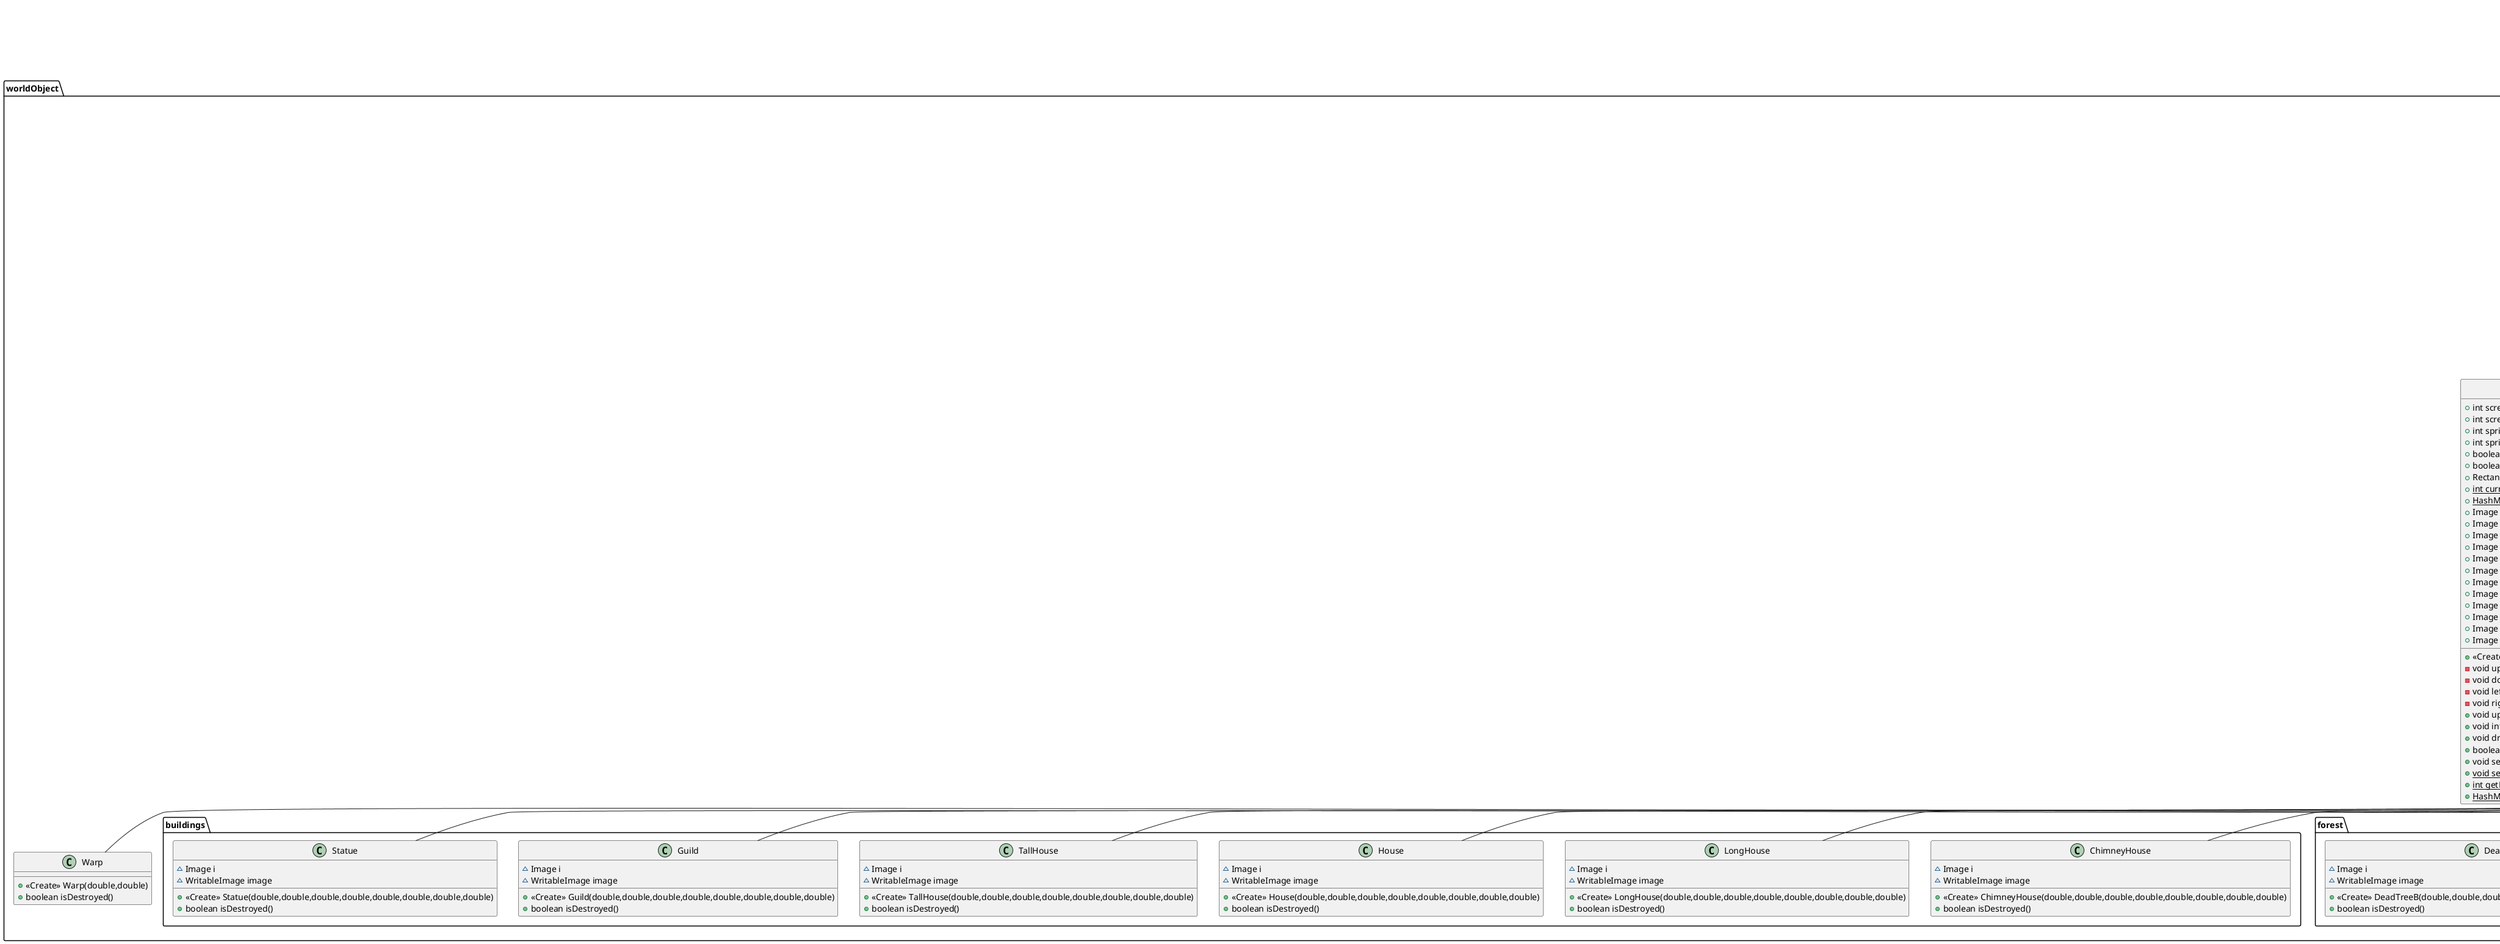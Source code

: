 @startuml
class worldObject.buildings.ChimneyHouse {
~ Image i
~ WritableImage image
+ <<Create>> ChimneyHouse(double,double,double,double,double,double,double,double)
+ boolean isDestroyed()
}
class worldObject.buildings.LongHouse {
~ Image i
~ WritableImage image
+ <<Create>> LongHouse(double,double,double,double,double,double,double,double)
+ boolean isDestroyed()
}
class worldObject.forest.ForestTreeS {
~ Image i
~ WritableImage image
+ <<Create>> ForestTreeS(double,double,double,double,double,double,double,double)
+ boolean isDestroyed()
}
class worldObject.npc.Merchant {
~ Image i
~ WritableImage image
+ <<Create>> Merchant(double,double,double,double,double,double,double,double)
+ boolean isDestroyed()
}
class worldObject.forest.NormalTree {
~ Image i
~ WritableImage image
+ <<Create>> NormalTree(double,double,double,double,double,double,double,double)
+ boolean isDestroyed()
}
class worldObject.Player {
+ int screenX
+ int screenY
+ int spriteCounter
+ int spriteNum
+ boolean front
+ boolean trade
+ Rectangle tradeBox
+ {static} int currentMoney
+ {static} HashMap<String,Integer> playerInventory
+ Image up0
+ Image up1
+ Image up2
+ Image down0
+ Image down1
+ Image down2
+ Image left0
+ Image left1
+ Image left2
+ Image right0
+ Image right1
+ Image right2
+ <<Create>> Player(int,int)
- void up()
- void down()
- void left()
- void right()
+ void updateCoordinate()
+ void interactObject(int)
+ void draw(GraphicsContext)
+ boolean isDestroyed()
+ void setSpeed(int)
+ {static} void setMoney(int)
+ {static} int getMoney()
+ {static} HashMap<String,Integer> getPlayerInventory()
}
class worldObject.buildings.House {
~ Image i
~ WritableImage image
+ <<Create>> House(double,double,double,double,double,double,double,double)
+ boolean isDestroyed()
}
class worldObject.buildings.TallHouse {
~ Image i
~ WritableImage image
+ <<Create>> TallHouse(double,double,double,double,double,double,double,double)
+ boolean isDestroyed()
}
class worldObject.npc.Man1 {
~ Image i
~ WritableImage image
+ <<Create>> Man1(double,double,double,double,double,double,double,double)
+ boolean isDestroyed()
}
class worldObject.npc.Chimera {
~ Image i
~ WritableImage image
+ <<Create>> Chimera(double,double,double,double,double,double,double,double)
+ boolean isDestroyed()
}
class worldObject.Entity {
+ int WorldX
+ int speed
+ String direction
+ Rectangle solidArea
+ Rectangle sprite
+ int solidAreaDefaultX
+ boolean collisionOn
- int z
+ String name
+ int getZ()
+ void draw(GraphicsContext)
+ boolean isDestroyed()
+ void setZ(int)
+ boolean isCollision()
+ void setName(String)
+ void setWorldX(int)
+ void setWorldY(int)
+ String getName()
}
class worldObject.buildings.Guild {
~ Image i
~ WritableImage image
+ <<Create>> Guild(double,double,double,double,double,double,double,double)
+ boolean isDestroyed()
}
class worldObject.forest.ForestTreeB {
~ Image i
~ WritableImage image
+ <<Create>> ForestTreeB(double,double,double,double,double,double,double,double)
+ boolean isDestroyed()
}
class worldObject.buildings.Statue {
~ Image i
~ WritableImage image
+ <<Create>> Statue(double,double,double,double,double,double,double,double)
+ boolean isDestroyed()
}
abstract class worldObject.BaseObject {
+ Image image
+ String name
+ boolean collision
+ double WorldX
+ Rectangle solidArea
+ double solidAreaDefaultX
+ double solidAreaDefaultY
+ double scaleX
+ boolean destroyed
+ int z
+ <<Create>> BaseObject(double,double)
+ <<Create>> BaseObject(double,double,double,double,double,double,double,double)
+ void draw(GraphicsContext)
+ void setScale(double,double)
+ void update()
+ int getZ()
+ Image getImage()
+ String getName()
+ void setWorldX(int)
+ void setWorldY(int)
+ void setName(String)
+ void setCollision(Boolean)
+ void setImage(Image)
+ boolean isCollision()
+ void setDestroyed(boolean)
}
class worldObject.npc.Man1Left {
~ Image i
~ WritableImage image
+ <<Create>> Man1Left(double,double,double,double,double,double,double,double)
+ boolean isDestroyed()
}
class worldObject.forest.LightTree {
~ Image i
~ WritableImage image
+ <<Create>> LightTree(double,double,double,double,double,double,double,double)
+ boolean isDestroyed()
}
class worldObject.npc.Lady {
~ Image i
~ WritableImage image
+ <<Create>> Lady(double,double,double,double,double,double,double,double)
+ boolean isDestroyed()
}
class worldObject.forest.DeadTreeB {
~ Image i
~ WritableImage image
+ <<Create>> DeadTreeB(double,double,double,double,double,double,double,double)
+ boolean isDestroyed()
}
class worldObject.Warp {
+ <<Create>> Warp(double,double)
+ boolean isDestroyed()
}


worldObject.BaseObject <|-- worldObject.buildings.ChimneyHouse
worldObject.BaseObject <|-- worldObject.buildings.LongHouse
worldObject.BaseObject <|-- worldObject.forest.ForestTreeS
worldObject.BaseObject <|-- worldObject.npc.Merchant
worldObject.BaseObject <|-- worldObject.forest.NormalTree
interfaces.Moveable <|.. worldObject.Player
worldObject.Entity <|-- worldObject.Player
worldObject.BaseObject <|-- worldObject.buildings.House
worldObject.BaseObject <|-- worldObject.buildings.TallHouse
worldObject.BaseObject <|-- worldObject.npc.Man1
worldObject.BaseObject <|-- worldObject.npc.Chimera
interfaces.IRenderable <|.. worldObject.Entity
worldObject.BaseObject <|-- worldObject.buildings.Guild
worldObject.BaseObject <|-- worldObject.forest.ForestTreeB
worldObject.BaseObject <|-- worldObject.buildings.Statue
worldObject.Entity <|-- worldObject.BaseObject
worldObject.BaseObject <|-- worldObject.npc.Man1Left
worldObject.BaseObject <|-- worldObject.forest.LightTree
worldObject.BaseObject <|-- worldObject.npc.Lady
worldObject.BaseObject <|-- worldObject.forest.DeadTreeB
worldObject.BaseObject <|-- worldObject.Warp
@enduml